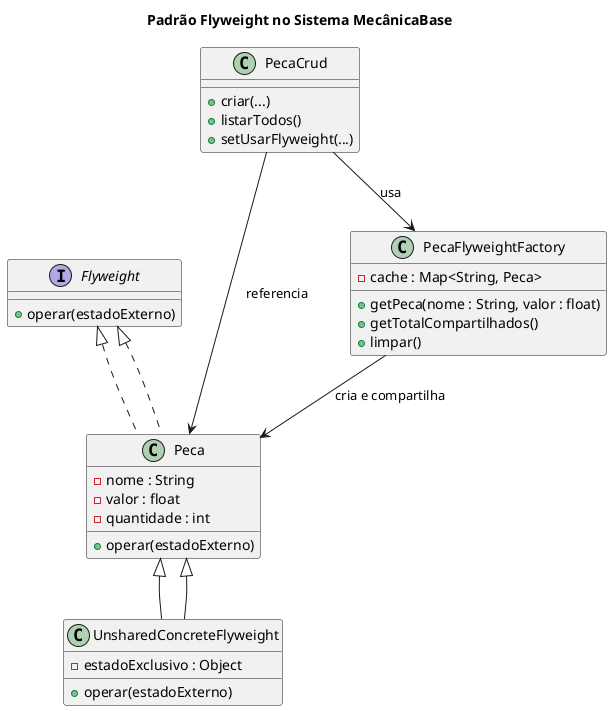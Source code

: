 @startuml
title Padrão Flyweight no Sistema MecânicaBase

interface Flyweight {
  +operar(estadoExterno)
}

class Peca implements Flyweight {
  -nome : String
  -valor : float
  -quantidade : int
  +operar(estadoExterno)
}

class UnsharedConcreteFlyweight extends Peca {
  -estadoExclusivo : Object
  +operar(estadoExterno)
}

class PecaFlyweightFactory {
  -cache : Map<String, Peca>
  +getPeca(nome : String, valor : float)
  +getTotalCompartilhados()
  +limpar()
}

class PecaCrud {
  +criar(...)
  +listarTodos()
  +setUsarFlyweight(...)
}

Flyweight <|.. Peca
Peca <|-- UnsharedConcreteFlyweight

PecaFlyweightFactory --> Peca : cria e compartilha
PecaCrud --> PecaFlyweightFactory : usa
PecaCrud --> Peca : referencia

@enduml
